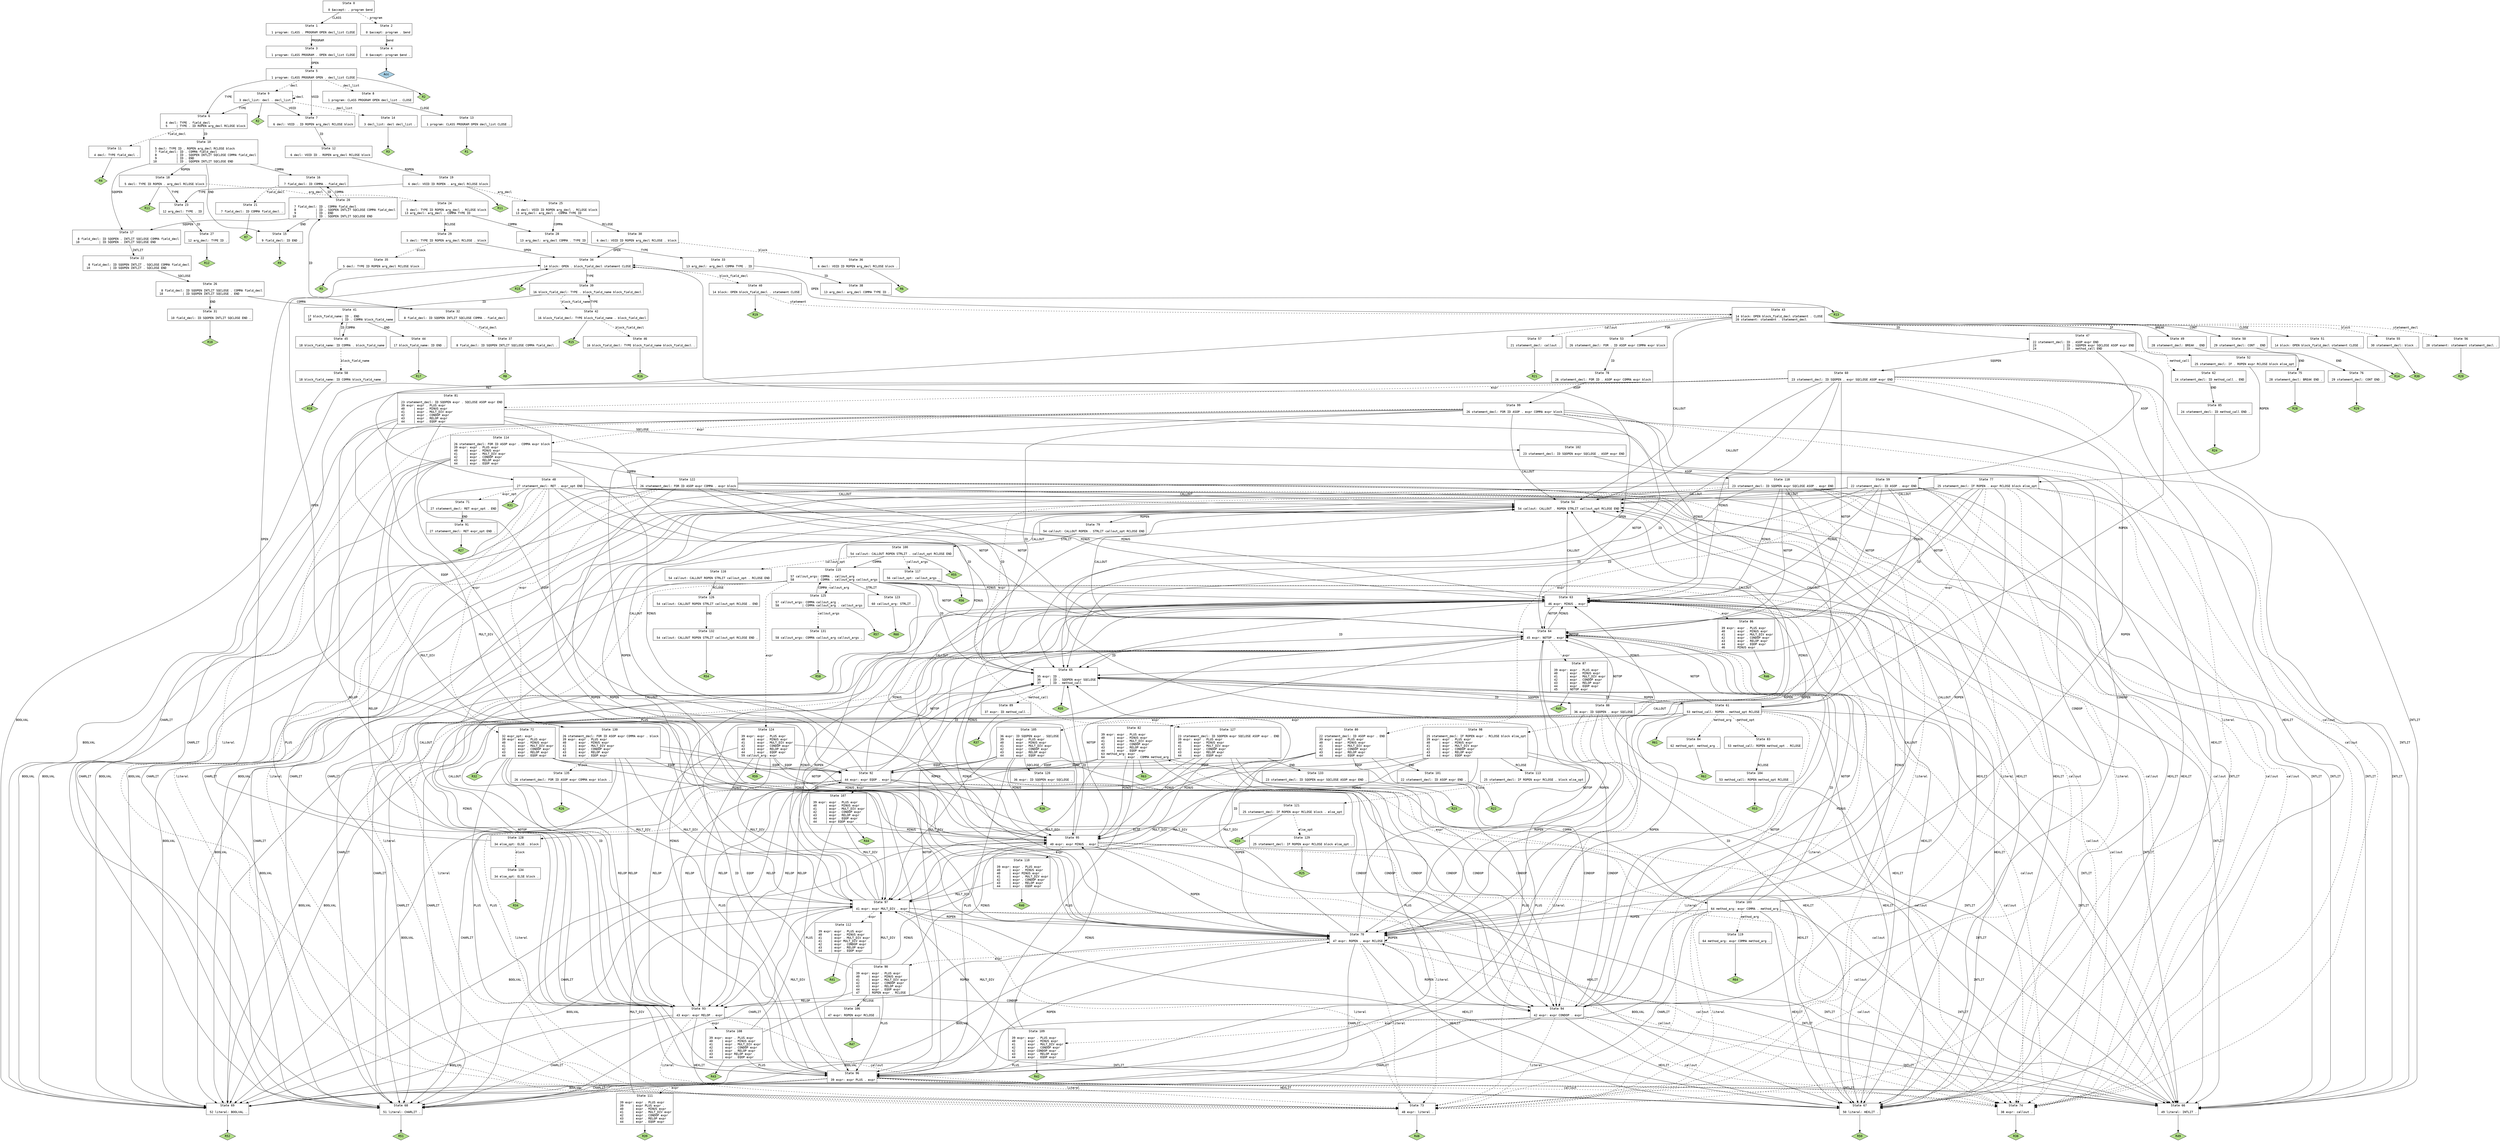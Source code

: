 // Generated by GNU Bison 2.7.12-4996.
// Report bugs to <bug-bison@gnu.org>.
// Home page: <http://www.gnu.org/software/bison/>.

digraph "parser.ypp"
{
  node [fontname = courier, shape = box, colorscheme = paired6]
  edge [fontname = courier]

  0 [label="State 0\n\l  0 $accept: . program $end\l"]
  0 -> 1 [style=solid label="CLASS"]
  0 -> 2 [style=dashed label="program"]
  1 [label="State 1\n\l  1 program: CLASS . PROGRAM OPEN decl_list CLOSE\l"]
  1 -> 3 [style=solid label="PROGRAM"]
  2 [label="State 2\n\l  0 $accept: program . $end\l"]
  2 -> 4 [style=solid label="$end"]
  3 [label="State 3\n\l  1 program: CLASS PROGRAM . OPEN decl_list CLOSE\l"]
  3 -> 5 [style=solid label="OPEN"]
  4 [label="State 4\n\l  0 $accept: program $end .\l"]
  4 -> "4R0" [style=solid]
 "4R0" [label="Acc", fillcolor=1, shape=diamond, style=filled]
  5 [label="State 5\n\l  1 program: CLASS PROGRAM OPEN . decl_list CLOSE\l"]
  5 -> 6 [style=solid label="TYPE"]
  5 -> 7 [style=solid label="VOID"]
  5 -> 8 [style=dashed label="decl_list"]
  5 -> 9 [style=dashed label="decl"]
  5 -> "5R2" [style=solid]
 "5R2" [label="R2", fillcolor=3, shape=diamond, style=filled]
  6 [label="State 6\n\l  4 decl: TYPE . field_decl\l  5     | TYPE . ID ROPEN arg_decl RCLOSE block\l"]
  6 -> 10 [style=solid label="ID"]
  6 -> 11 [style=dashed label="field_decl"]
  7 [label="State 7\n\l  6 decl: VOID . ID ROPEN arg_decl RCLOSE block\l"]
  7 -> 12 [style=solid label="ID"]
  8 [label="State 8\n\l  1 program: CLASS PROGRAM OPEN decl_list . CLOSE\l"]
  8 -> 13 [style=solid label="CLOSE"]
  9 [label="State 9\n\l  3 decl_list: decl . decl_list\l"]
  9 -> 6 [style=solid label="TYPE"]
  9 -> 7 [style=solid label="VOID"]
  9 -> 14 [style=dashed label="decl_list"]
  9 -> 9 [style=dashed label="decl"]
  9 -> "9R2" [style=solid]
 "9R2" [label="R2", fillcolor=3, shape=diamond, style=filled]
  10 [label="State 10\n\l  5 decl: TYPE ID . ROPEN arg_decl RCLOSE block\l  7 field_decl: ID . COMMA field_decl\l  8           | ID . SQOPEN INTLIT SQCLOSE COMMA field_decl\l  9           | ID . END\l 10           | ID . SQOPEN INTLIT SQCLOSE END\l"]
  10 -> 15 [style=solid label="END"]
  10 -> 16 [style=solid label="COMMA"]
  10 -> 17 [style=solid label="SQOPEN"]
  10 -> 18 [style=solid label="ROPEN"]
  11 [label="State 11\n\l  4 decl: TYPE field_decl .\l"]
  11 -> "11R4" [style=solid]
 "11R4" [label="R4", fillcolor=3, shape=diamond, style=filled]
  12 [label="State 12\n\l  6 decl: VOID ID . ROPEN arg_decl RCLOSE block\l"]
  12 -> 19 [style=solid label="ROPEN"]
  13 [label="State 13\n\l  1 program: CLASS PROGRAM OPEN decl_list CLOSE .\l"]
  13 -> "13R1" [style=solid]
 "13R1" [label="R1", fillcolor=3, shape=diamond, style=filled]
  14 [label="State 14\n\l  3 decl_list: decl decl_list .\l"]
  14 -> "14R3" [style=solid]
 "14R3" [label="R3", fillcolor=3, shape=diamond, style=filled]
  15 [label="State 15\n\l  9 field_decl: ID END .\l"]
  15 -> "15R9" [style=solid]
 "15R9" [label="R9", fillcolor=3, shape=diamond, style=filled]
  16 [label="State 16\n\l  7 field_decl: ID COMMA . field_decl\l"]
  16 -> 20 [style=solid label="ID"]
  16 -> 21 [style=dashed label="field_decl"]
  17 [label="State 17\n\l  8 field_decl: ID SQOPEN . INTLIT SQCLOSE COMMA field_decl\l 10           | ID SQOPEN . INTLIT SQCLOSE END\l"]
  17 -> 22 [style=solid label="INTLIT"]
  18 [label="State 18\n\l  5 decl: TYPE ID ROPEN . arg_decl RCLOSE block\l"]
  18 -> 23 [style=solid label="TYPE"]
  18 -> 24 [style=dashed label="arg_decl"]
  18 -> "18R11" [style=solid]
 "18R11" [label="R11", fillcolor=3, shape=diamond, style=filled]
  19 [label="State 19\n\l  6 decl: VOID ID ROPEN . arg_decl RCLOSE block\l"]
  19 -> 23 [style=solid label="TYPE"]
  19 -> 25 [style=dashed label="arg_decl"]
  19 -> "19R11" [style=solid]
 "19R11" [label="R11", fillcolor=3, shape=diamond, style=filled]
  20 [label="State 20\n\l  7 field_decl: ID . COMMA field_decl\l  8           | ID . SQOPEN INTLIT SQCLOSE COMMA field_decl\l  9           | ID . END\l 10           | ID . SQOPEN INTLIT SQCLOSE END\l"]
  20 -> 15 [style=solid label="END"]
  20 -> 16 [style=solid label="COMMA"]
  20 -> 17 [style=solid label="SQOPEN"]
  21 [label="State 21\n\l  7 field_decl: ID COMMA field_decl .\l"]
  21 -> "21R7" [style=solid]
 "21R7" [label="R7", fillcolor=3, shape=diamond, style=filled]
  22 [label="State 22\n\l  8 field_decl: ID SQOPEN INTLIT . SQCLOSE COMMA field_decl\l 10           | ID SQOPEN INTLIT . SQCLOSE END\l"]
  22 -> 26 [style=solid label="SQCLOSE"]
  23 [label="State 23\n\l 12 arg_decl: TYPE . ID\l"]
  23 -> 27 [style=solid label="ID"]
  24 [label="State 24\n\l  5 decl: TYPE ID ROPEN arg_decl . RCLOSE block\l 13 arg_decl: arg_decl . COMMA TYPE ID\l"]
  24 -> 28 [style=solid label="COMMA"]
  24 -> 29 [style=solid label="RCLOSE"]
  25 [label="State 25\n\l  6 decl: VOID ID ROPEN arg_decl . RCLOSE block\l 13 arg_decl: arg_decl . COMMA TYPE ID\l"]
  25 -> 28 [style=solid label="COMMA"]
  25 -> 30 [style=solid label="RCLOSE"]
  26 [label="State 26\n\l  8 field_decl: ID SQOPEN INTLIT SQCLOSE . COMMA field_decl\l 10           | ID SQOPEN INTLIT SQCLOSE . END\l"]
  26 -> 31 [style=solid label="END"]
  26 -> 32 [style=solid label="COMMA"]
  27 [label="State 27\n\l 12 arg_decl: TYPE ID .\l"]
  27 -> "27R12" [style=solid]
 "27R12" [label="R12", fillcolor=3, shape=diamond, style=filled]
  28 [label="State 28\n\l 13 arg_decl: arg_decl COMMA . TYPE ID\l"]
  28 -> 33 [style=solid label="TYPE"]
  29 [label="State 29\n\l  5 decl: TYPE ID ROPEN arg_decl RCLOSE . block\l"]
  29 -> 34 [style=solid label="OPEN"]
  29 -> 35 [style=dashed label="block"]
  30 [label="State 30\n\l  6 decl: VOID ID ROPEN arg_decl RCLOSE . block\l"]
  30 -> 34 [style=solid label="OPEN"]
  30 -> 36 [style=dashed label="block"]
  31 [label="State 31\n\l 10 field_decl: ID SQOPEN INTLIT SQCLOSE END .\l"]
  31 -> "31R10" [style=solid]
 "31R10" [label="R10", fillcolor=3, shape=diamond, style=filled]
  32 [label="State 32\n\l  8 field_decl: ID SQOPEN INTLIT SQCLOSE COMMA . field_decl\l"]
  32 -> 20 [style=solid label="ID"]
  32 -> 37 [style=dashed label="field_decl"]
  33 [label="State 33\n\l 13 arg_decl: arg_decl COMMA TYPE . ID\l"]
  33 -> 38 [style=solid label="ID"]
  34 [label="State 34\n\l 14 block: OPEN . block_field_decl statement CLOSE\l"]
  34 -> 39 [style=solid label="TYPE"]
  34 -> 40 [style=dashed label="block_field_decl"]
  34 -> "34R15" [style=solid]
 "34R15" [label="R15", fillcolor=3, shape=diamond, style=filled]
  35 [label="State 35\n\l  5 decl: TYPE ID ROPEN arg_decl RCLOSE block .\l"]
  35 -> "35R5" [style=solid]
 "35R5" [label="R5", fillcolor=3, shape=diamond, style=filled]
  36 [label="State 36\n\l  6 decl: VOID ID ROPEN arg_decl RCLOSE block .\l"]
  36 -> "36R6" [style=solid]
 "36R6" [label="R6", fillcolor=3, shape=diamond, style=filled]
  37 [label="State 37\n\l  8 field_decl: ID SQOPEN INTLIT SQCLOSE COMMA field_decl .\l"]
  37 -> "37R8" [style=solid]
 "37R8" [label="R8", fillcolor=3, shape=diamond, style=filled]
  38 [label="State 38\n\l 13 arg_decl: arg_decl COMMA TYPE ID .\l"]
  38 -> "38R13" [style=solid]
 "38R13" [label="R13", fillcolor=3, shape=diamond, style=filled]
  39 [label="State 39\n\l 16 block_field_decl: TYPE . block_field_name block_field_decl\l"]
  39 -> 41 [style=solid label="ID"]
  39 -> 42 [style=dashed label="block_field_name"]
  40 [label="State 40\n\l 14 block: OPEN block_field_decl . statement CLOSE\l"]
  40 -> 43 [style=dashed label="statement"]
  40 -> "40R19" [style=solid]
 "40R19" [label="R19", fillcolor=3, shape=diamond, style=filled]
  41 [label="State 41\n\l 17 block_field_name: ID . END\l 18                 | ID . COMMA block_field_name\l"]
  41 -> 44 [style=solid label="END"]
  41 -> 45 [style=solid label="COMMA"]
  42 [label="State 42\n\l 16 block_field_decl: TYPE block_field_name . block_field_decl\l"]
  42 -> 39 [style=solid label="TYPE"]
  42 -> 46 [style=dashed label="block_field_decl"]
  42 -> "42R15" [style=solid]
 "42R15" [label="R15", fillcolor=3, shape=diamond, style=filled]
  43 [label="State 43\n\l 14 block: OPEN block_field_decl statement . CLOSE\l 20 statement: statement . statement_decl\l"]
  43 -> 47 [style=solid label="ID"]
  43 -> 48 [style=solid label="RET"]
  43 -> 49 [style=solid label="BREAK"]
  43 -> 50 [style=solid label="CONT"]
  43 -> 34 [style=solid label="OPEN"]
  43 -> 51 [style=solid label="CLOSE"]
  43 -> 52 [style=solid label="IF"]
  43 -> 53 [style=solid label="FOR"]
  43 -> 54 [style=solid label="CALLOUT"]
  43 -> 55 [style=dashed label="block"]
  43 -> 56 [style=dashed label="statement_decl"]
  43 -> 57 [style=dashed label="callout"]
  44 [label="State 44\n\l 17 block_field_name: ID END .\l"]
  44 -> "44R17" [style=solid]
 "44R17" [label="R17", fillcolor=3, shape=diamond, style=filled]
  45 [label="State 45\n\l 18 block_field_name: ID COMMA . block_field_name\l"]
  45 -> 41 [style=solid label="ID"]
  45 -> 58 [style=dashed label="block_field_name"]
  46 [label="State 46\n\l 16 block_field_decl: TYPE block_field_name block_field_decl .\l"]
  46 -> "46R16" [style=solid]
 "46R16" [label="R16", fillcolor=3, shape=diamond, style=filled]
  47 [label="State 47\n\l 22 statement_decl: ID . ASOP expr END\l 23               | ID . SQOPEN expr SQCLOSE ASOP expr END\l 24               | ID . method_call END\l"]
  47 -> 59 [style=solid label="ASOP"]
  47 -> 60 [style=solid label="SQOPEN"]
  47 -> 61 [style=solid label="ROPEN"]
  47 -> 62 [style=dashed label="method_call"]
  48 [label="State 48\n\l 27 statement_decl: RET . expr_opt END\l"]
  48 -> 63 [style=solid label="MINUS"]
  48 -> 64 [style=solid label="NOTOP"]
  48 -> 65 [style=solid label="ID"]
  48 -> 66 [style=solid label="INTLIT"]
  48 -> 67 [style=solid label="HEXLIT"]
  48 -> 68 [style=solid label="CHARLIT"]
  48 -> 69 [style=solid label="BOOLVAL"]
  48 -> 70 [style=solid label="ROPEN"]
  48 -> 54 [style=solid label="CALLOUT"]
  48 -> 71 [style=dashed label="expr_opt"]
  48 -> 72 [style=dashed label="expr"]
  48 -> 73 [style=dashed label="literal"]
  48 -> 74 [style=dashed label="callout"]
  48 -> "48R31" [style=solid]
 "48R31" [label="R31", fillcolor=3, shape=diamond, style=filled]
  49 [label="State 49\n\l 28 statement_decl: BREAK . END\l"]
  49 -> 75 [style=solid label="END"]
  50 [label="State 50\n\l 29 statement_decl: CONT . END\l"]
  50 -> 76 [style=solid label="END"]
  51 [label="State 51\n\l 14 block: OPEN block_field_decl statement CLOSE .\l"]
  51 -> "51R14" [style=solid]
 "51R14" [label="R14", fillcolor=3, shape=diamond, style=filled]
  52 [label="State 52\n\l 25 statement_decl: IF . ROPEN expr RCLOSE block else_opt\l"]
  52 -> 77 [style=solid label="ROPEN"]
  53 [label="State 53\n\l 26 statement_decl: FOR . ID ASOP expr COMMA expr block\l"]
  53 -> 78 [style=solid label="ID"]
  54 [label="State 54\n\l 54 callout: CALLOUT . ROPEN STRLIT callout_opt RCLOSE END\l"]
  54 -> 79 [style=solid label="ROPEN"]
  55 [label="State 55\n\l 30 statement_decl: block .\l"]
  55 -> "55R30" [style=solid]
 "55R30" [label="R30", fillcolor=3, shape=diamond, style=filled]
  56 [label="State 56\n\l 20 statement: statement statement_decl .\l"]
  56 -> "56R20" [style=solid]
 "56R20" [label="R20", fillcolor=3, shape=diamond, style=filled]
  57 [label="State 57\n\l 21 statement_decl: callout .\l"]
  57 -> "57R21" [style=solid]
 "57R21" [label="R21", fillcolor=3, shape=diamond, style=filled]
  58 [label="State 58\n\l 18 block_field_name: ID COMMA block_field_name .\l"]
  58 -> "58R18" [style=solid]
 "58R18" [label="R18", fillcolor=3, shape=diamond, style=filled]
  59 [label="State 59\n\l 22 statement_decl: ID ASOP . expr END\l"]
  59 -> 63 [style=solid label="MINUS"]
  59 -> 64 [style=solid label="NOTOP"]
  59 -> 65 [style=solid label="ID"]
  59 -> 66 [style=solid label="INTLIT"]
  59 -> 67 [style=solid label="HEXLIT"]
  59 -> 68 [style=solid label="CHARLIT"]
  59 -> 69 [style=solid label="BOOLVAL"]
  59 -> 70 [style=solid label="ROPEN"]
  59 -> 54 [style=solid label="CALLOUT"]
  59 -> 80 [style=dashed label="expr"]
  59 -> 73 [style=dashed label="literal"]
  59 -> 74 [style=dashed label="callout"]
  60 [label="State 60\n\l 23 statement_decl: ID SQOPEN . expr SQCLOSE ASOP expr END\l"]
  60 -> 63 [style=solid label="MINUS"]
  60 -> 64 [style=solid label="NOTOP"]
  60 -> 65 [style=solid label="ID"]
  60 -> 66 [style=solid label="INTLIT"]
  60 -> 67 [style=solid label="HEXLIT"]
  60 -> 68 [style=solid label="CHARLIT"]
  60 -> 69 [style=solid label="BOOLVAL"]
  60 -> 70 [style=solid label="ROPEN"]
  60 -> 54 [style=solid label="CALLOUT"]
  60 -> 81 [style=dashed label="expr"]
  60 -> 73 [style=dashed label="literal"]
  60 -> 74 [style=dashed label="callout"]
  61 [label="State 61\n\l 53 method_call: ROPEN . method_opt RCLOSE\l"]
  61 -> 63 [style=solid label="MINUS"]
  61 -> 64 [style=solid label="NOTOP"]
  61 -> 65 [style=solid label="ID"]
  61 -> 66 [style=solid label="INTLIT"]
  61 -> 67 [style=solid label="HEXLIT"]
  61 -> 68 [style=solid label="CHARLIT"]
  61 -> 69 [style=solid label="BOOLVAL"]
  61 -> 70 [style=solid label="ROPEN"]
  61 -> 54 [style=solid label="CALLOUT"]
  61 -> 82 [style=dashed label="expr"]
  61 -> 73 [style=dashed label="literal"]
  61 -> 74 [style=dashed label="callout"]
  61 -> 83 [style=dashed label="method_opt"]
  61 -> 84 [style=dashed label="method_arg"]
  61 -> "61R61" [style=solid]
 "61R61" [label="R61", fillcolor=3, shape=diamond, style=filled]
  62 [label="State 62\n\l 24 statement_decl: ID method_call . END\l"]
  62 -> 85 [style=solid label="END"]
  63 [label="State 63\n\l 46 expr: MINUS . expr\l"]
  63 -> 63 [style=solid label="MINUS"]
  63 -> 64 [style=solid label="NOTOP"]
  63 -> 65 [style=solid label="ID"]
  63 -> 66 [style=solid label="INTLIT"]
  63 -> 67 [style=solid label="HEXLIT"]
  63 -> 68 [style=solid label="CHARLIT"]
  63 -> 69 [style=solid label="BOOLVAL"]
  63 -> 70 [style=solid label="ROPEN"]
  63 -> 54 [style=solid label="CALLOUT"]
  63 -> 86 [style=dashed label="expr"]
  63 -> 73 [style=dashed label="literal"]
  63 -> 74 [style=dashed label="callout"]
  64 [label="State 64\n\l 45 expr: NOTOP . expr\l"]
  64 -> 63 [style=solid label="MINUS"]
  64 -> 64 [style=solid label="NOTOP"]
  64 -> 65 [style=solid label="ID"]
  64 -> 66 [style=solid label="INTLIT"]
  64 -> 67 [style=solid label="HEXLIT"]
  64 -> 68 [style=solid label="CHARLIT"]
  64 -> 69 [style=solid label="BOOLVAL"]
  64 -> 70 [style=solid label="ROPEN"]
  64 -> 54 [style=solid label="CALLOUT"]
  64 -> 87 [style=dashed label="expr"]
  64 -> 73 [style=dashed label="literal"]
  64 -> 74 [style=dashed label="callout"]
  65 [label="State 65\n\l 35 expr: ID .\l 36     | ID . SQOPEN expr SQCLOSE\l 37     | ID . method_call\l"]
  65 -> 88 [style=solid label="SQOPEN"]
  65 -> 61 [style=solid label="ROPEN"]
  65 -> 89 [style=dashed label="method_call"]
  65 -> "65R35" [style=solid]
 "65R35" [label="R35", fillcolor=3, shape=diamond, style=filled]
  66 [label="State 66\n\l 49 literal: INTLIT .\l"]
  66 -> "66R49" [style=solid]
 "66R49" [label="R49", fillcolor=3, shape=diamond, style=filled]
  67 [label="State 67\n\l 50 literal: HEXLIT .\l"]
  67 -> "67R50" [style=solid]
 "67R50" [label="R50", fillcolor=3, shape=diamond, style=filled]
  68 [label="State 68\n\l 51 literal: CHARLIT .\l"]
  68 -> "68R51" [style=solid]
 "68R51" [label="R51", fillcolor=3, shape=diamond, style=filled]
  69 [label="State 69\n\l 52 literal: BOOLVAL .\l"]
  69 -> "69R52" [style=solid]
 "69R52" [label="R52", fillcolor=3, shape=diamond, style=filled]
  70 [label="State 70\n\l 47 expr: ROPEN . expr RCLOSE\l"]
  70 -> 63 [style=solid label="MINUS"]
  70 -> 64 [style=solid label="NOTOP"]
  70 -> 65 [style=solid label="ID"]
  70 -> 66 [style=solid label="INTLIT"]
  70 -> 67 [style=solid label="HEXLIT"]
  70 -> 68 [style=solid label="CHARLIT"]
  70 -> 69 [style=solid label="BOOLVAL"]
  70 -> 70 [style=solid label="ROPEN"]
  70 -> 54 [style=solid label="CALLOUT"]
  70 -> 90 [style=dashed label="expr"]
  70 -> 73 [style=dashed label="literal"]
  70 -> 74 [style=dashed label="callout"]
  71 [label="State 71\n\l 27 statement_decl: RET expr_opt . END\l"]
  71 -> 91 [style=solid label="END"]
  72 [label="State 72\n\l 32 expr_opt: expr .\l 39 expr: expr . PLUS expr\l 40     | expr . MINUS expr\l 41     | expr . MULT_DIV expr\l 42     | expr . CONDOP expr\l 43     | expr . RELOP expr\l 44     | expr . EQOP expr\l"]
  72 -> 92 [style=solid label="EQOP"]
  72 -> 93 [style=solid label="RELOP"]
  72 -> 94 [style=solid label="CONDOP"]
  72 -> 95 [style=solid label="MINUS"]
  72 -> 96 [style=solid label="PLUS"]
  72 -> 97 [style=solid label="MULT_DIV"]
  72 -> "72R32" [style=solid]
 "72R32" [label="R32", fillcolor=3, shape=diamond, style=filled]
  73 [label="State 73\n\l 48 expr: literal .\l"]
  73 -> "73R48" [style=solid]
 "73R48" [label="R48", fillcolor=3, shape=diamond, style=filled]
  74 [label="State 74\n\l 38 expr: callout .\l"]
  74 -> "74R38" [style=solid]
 "74R38" [label="R38", fillcolor=3, shape=diamond, style=filled]
  75 [label="State 75\n\l 28 statement_decl: BREAK END .\l"]
  75 -> "75R28" [style=solid]
 "75R28" [label="R28", fillcolor=3, shape=diamond, style=filled]
  76 [label="State 76\n\l 29 statement_decl: CONT END .\l"]
  76 -> "76R29" [style=solid]
 "76R29" [label="R29", fillcolor=3, shape=diamond, style=filled]
  77 [label="State 77\n\l 25 statement_decl: IF ROPEN . expr RCLOSE block else_opt\l"]
  77 -> 63 [style=solid label="MINUS"]
  77 -> 64 [style=solid label="NOTOP"]
  77 -> 65 [style=solid label="ID"]
  77 -> 66 [style=solid label="INTLIT"]
  77 -> 67 [style=solid label="HEXLIT"]
  77 -> 68 [style=solid label="CHARLIT"]
  77 -> 69 [style=solid label="BOOLVAL"]
  77 -> 70 [style=solid label="ROPEN"]
  77 -> 54 [style=solid label="CALLOUT"]
  77 -> 98 [style=dashed label="expr"]
  77 -> 73 [style=dashed label="literal"]
  77 -> 74 [style=dashed label="callout"]
  78 [label="State 78\n\l 26 statement_decl: FOR ID . ASOP expr COMMA expr block\l"]
  78 -> 99 [style=solid label="ASOP"]
  79 [label="State 79\n\l 54 callout: CALLOUT ROPEN . STRLIT callout_opt RCLOSE END\l"]
  79 -> 100 [style=solid label="STRLIT"]
  80 [label="State 80\n\l 22 statement_decl: ID ASOP expr . END\l 39 expr: expr . PLUS expr\l 40     | expr . MINUS expr\l 41     | expr . MULT_DIV expr\l 42     | expr . CONDOP expr\l 43     | expr . RELOP expr\l 44     | expr . EQOP expr\l"]
  80 -> 92 [style=solid label="EQOP"]
  80 -> 93 [style=solid label="RELOP"]
  80 -> 94 [style=solid label="CONDOP"]
  80 -> 95 [style=solid label="MINUS"]
  80 -> 96 [style=solid label="PLUS"]
  80 -> 97 [style=solid label="MULT_DIV"]
  80 -> 101 [style=solid label="END"]
  81 [label="State 81\n\l 23 statement_decl: ID SQOPEN expr . SQCLOSE ASOP expr END\l 39 expr: expr . PLUS expr\l 40     | expr . MINUS expr\l 41     | expr . MULT_DIV expr\l 42     | expr . CONDOP expr\l 43     | expr . RELOP expr\l 44     | expr . EQOP expr\l"]
  81 -> 92 [style=solid label="EQOP"]
  81 -> 93 [style=solid label="RELOP"]
  81 -> 94 [style=solid label="CONDOP"]
  81 -> 95 [style=solid label="MINUS"]
  81 -> 96 [style=solid label="PLUS"]
  81 -> 97 [style=solid label="MULT_DIV"]
  81 -> 102 [style=solid label="SQCLOSE"]
  82 [label="State 82\n\l 39 expr: expr . PLUS expr\l 40     | expr . MINUS expr\l 41     | expr . MULT_DIV expr\l 42     | expr . CONDOP expr\l 43     | expr . RELOP expr\l 44     | expr . EQOP expr\l 63 method_arg: expr .\l 64           | expr . COMMA method_arg\l"]
  82 -> 92 [style=solid label="EQOP"]
  82 -> 93 [style=solid label="RELOP"]
  82 -> 94 [style=solid label="CONDOP"]
  82 -> 95 [style=solid label="MINUS"]
  82 -> 96 [style=solid label="PLUS"]
  82 -> 97 [style=solid label="MULT_DIV"]
  82 -> 103 [style=solid label="COMMA"]
  82 -> "82R63" [style=solid]
 "82R63" [label="R63", fillcolor=3, shape=diamond, style=filled]
  83 [label="State 83\n\l 53 method_call: ROPEN method_opt . RCLOSE\l"]
  83 -> 104 [style=solid label="RCLOSE"]
  84 [label="State 84\n\l 62 method_opt: method_arg .\l"]
  84 -> "84R62" [style=solid]
 "84R62" [label="R62", fillcolor=3, shape=diamond, style=filled]
  85 [label="State 85\n\l 24 statement_decl: ID method_call END .\l"]
  85 -> "85R24" [style=solid]
 "85R24" [label="R24", fillcolor=3, shape=diamond, style=filled]
  86 [label="State 86\n\l 39 expr: expr . PLUS expr\l 40     | expr . MINUS expr\l 41     | expr . MULT_DIV expr\l 42     | expr . CONDOP expr\l 43     | expr . RELOP expr\l 44     | expr . EQOP expr\l 46     | MINUS expr .\l"]
  86 -> "86R46" [style=solid]
 "86R46" [label="R46", fillcolor=3, shape=diamond, style=filled]
  87 [label="State 87\n\l 39 expr: expr . PLUS expr\l 40     | expr . MINUS expr\l 41     | expr . MULT_DIV expr\l 42     | expr . CONDOP expr\l 43     | expr . RELOP expr\l 44     | expr . EQOP expr\l 45     | NOTOP expr .\l"]
  87 -> "87R45" [style=solid]
 "87R45" [label="R45", fillcolor=3, shape=diamond, style=filled]
  88 [label="State 88\n\l 36 expr: ID SQOPEN . expr SQCLOSE\l"]
  88 -> 63 [style=solid label="MINUS"]
  88 -> 64 [style=solid label="NOTOP"]
  88 -> 65 [style=solid label="ID"]
  88 -> 66 [style=solid label="INTLIT"]
  88 -> 67 [style=solid label="HEXLIT"]
  88 -> 68 [style=solid label="CHARLIT"]
  88 -> 69 [style=solid label="BOOLVAL"]
  88 -> 70 [style=solid label="ROPEN"]
  88 -> 54 [style=solid label="CALLOUT"]
  88 -> 105 [style=dashed label="expr"]
  88 -> 73 [style=dashed label="literal"]
  88 -> 74 [style=dashed label="callout"]
  89 [label="State 89\n\l 37 expr: ID method_call .\l"]
  89 -> "89R37" [style=solid]
 "89R37" [label="R37", fillcolor=3, shape=diamond, style=filled]
  90 [label="State 90\n\l 39 expr: expr . PLUS expr\l 40     | expr . MINUS expr\l 41     | expr . MULT_DIV expr\l 42     | expr . CONDOP expr\l 43     | expr . RELOP expr\l 44     | expr . EQOP expr\l 47     | ROPEN expr . RCLOSE\l"]
  90 -> 92 [style=solid label="EQOP"]
  90 -> 93 [style=solid label="RELOP"]
  90 -> 94 [style=solid label="CONDOP"]
  90 -> 95 [style=solid label="MINUS"]
  90 -> 96 [style=solid label="PLUS"]
  90 -> 97 [style=solid label="MULT_DIV"]
  90 -> 106 [style=solid label="RCLOSE"]
  91 [label="State 91\n\l 27 statement_decl: RET expr_opt END .\l"]
  91 -> "91R27" [style=solid]
 "91R27" [label="R27", fillcolor=3, shape=diamond, style=filled]
  92 [label="State 92\n\l 44 expr: expr EQOP . expr\l"]
  92 -> 63 [style=solid label="MINUS"]
  92 -> 64 [style=solid label="NOTOP"]
  92 -> 65 [style=solid label="ID"]
  92 -> 66 [style=solid label="INTLIT"]
  92 -> 67 [style=solid label="HEXLIT"]
  92 -> 68 [style=solid label="CHARLIT"]
  92 -> 69 [style=solid label="BOOLVAL"]
  92 -> 70 [style=solid label="ROPEN"]
  92 -> 54 [style=solid label="CALLOUT"]
  92 -> 107 [style=dashed label="expr"]
  92 -> 73 [style=dashed label="literal"]
  92 -> 74 [style=dashed label="callout"]
  93 [label="State 93\n\l 43 expr: expr RELOP . expr\l"]
  93 -> 63 [style=solid label="MINUS"]
  93 -> 64 [style=solid label="NOTOP"]
  93 -> 65 [style=solid label="ID"]
  93 -> 66 [style=solid label="INTLIT"]
  93 -> 67 [style=solid label="HEXLIT"]
  93 -> 68 [style=solid label="CHARLIT"]
  93 -> 69 [style=solid label="BOOLVAL"]
  93 -> 70 [style=solid label="ROPEN"]
  93 -> 54 [style=solid label="CALLOUT"]
  93 -> 108 [style=dashed label="expr"]
  93 -> 73 [style=dashed label="literal"]
  93 -> 74 [style=dashed label="callout"]
  94 [label="State 94\n\l 42 expr: expr CONDOP . expr\l"]
  94 -> 63 [style=solid label="MINUS"]
  94 -> 64 [style=solid label="NOTOP"]
  94 -> 65 [style=solid label="ID"]
  94 -> 66 [style=solid label="INTLIT"]
  94 -> 67 [style=solid label="HEXLIT"]
  94 -> 68 [style=solid label="CHARLIT"]
  94 -> 69 [style=solid label="BOOLVAL"]
  94 -> 70 [style=solid label="ROPEN"]
  94 -> 54 [style=solid label="CALLOUT"]
  94 -> 109 [style=dashed label="expr"]
  94 -> 73 [style=dashed label="literal"]
  94 -> 74 [style=dashed label="callout"]
  95 [label="State 95\n\l 40 expr: expr MINUS . expr\l"]
  95 -> 63 [style=solid label="MINUS"]
  95 -> 64 [style=solid label="NOTOP"]
  95 -> 65 [style=solid label="ID"]
  95 -> 66 [style=solid label="INTLIT"]
  95 -> 67 [style=solid label="HEXLIT"]
  95 -> 68 [style=solid label="CHARLIT"]
  95 -> 69 [style=solid label="BOOLVAL"]
  95 -> 70 [style=solid label="ROPEN"]
  95 -> 54 [style=solid label="CALLOUT"]
  95 -> 110 [style=dashed label="expr"]
  95 -> 73 [style=dashed label="literal"]
  95 -> 74 [style=dashed label="callout"]
  96 [label="State 96\n\l 39 expr: expr PLUS . expr\l"]
  96 -> 63 [style=solid label="MINUS"]
  96 -> 64 [style=solid label="NOTOP"]
  96 -> 65 [style=solid label="ID"]
  96 -> 66 [style=solid label="INTLIT"]
  96 -> 67 [style=solid label="HEXLIT"]
  96 -> 68 [style=solid label="CHARLIT"]
  96 -> 69 [style=solid label="BOOLVAL"]
  96 -> 70 [style=solid label="ROPEN"]
  96 -> 54 [style=solid label="CALLOUT"]
  96 -> 111 [style=dashed label="expr"]
  96 -> 73 [style=dashed label="literal"]
  96 -> 74 [style=dashed label="callout"]
  97 [label="State 97\n\l 41 expr: expr MULT_DIV . expr\l"]
  97 -> 63 [style=solid label="MINUS"]
  97 -> 64 [style=solid label="NOTOP"]
  97 -> 65 [style=solid label="ID"]
  97 -> 66 [style=solid label="INTLIT"]
  97 -> 67 [style=solid label="HEXLIT"]
  97 -> 68 [style=solid label="CHARLIT"]
  97 -> 69 [style=solid label="BOOLVAL"]
  97 -> 70 [style=solid label="ROPEN"]
  97 -> 54 [style=solid label="CALLOUT"]
  97 -> 112 [style=dashed label="expr"]
  97 -> 73 [style=dashed label="literal"]
  97 -> 74 [style=dashed label="callout"]
  98 [label="State 98\n\l 25 statement_decl: IF ROPEN expr . RCLOSE block else_opt\l 39 expr: expr . PLUS expr\l 40     | expr . MINUS expr\l 41     | expr . MULT_DIV expr\l 42     | expr . CONDOP expr\l 43     | expr . RELOP expr\l 44     | expr . EQOP expr\l"]
  98 -> 92 [style=solid label="EQOP"]
  98 -> 93 [style=solid label="RELOP"]
  98 -> 94 [style=solid label="CONDOP"]
  98 -> 95 [style=solid label="MINUS"]
  98 -> 96 [style=solid label="PLUS"]
  98 -> 97 [style=solid label="MULT_DIV"]
  98 -> 113 [style=solid label="RCLOSE"]
  99 [label="State 99\n\l 26 statement_decl: FOR ID ASOP . expr COMMA expr block\l"]
  99 -> 63 [style=solid label="MINUS"]
  99 -> 64 [style=solid label="NOTOP"]
  99 -> 65 [style=solid label="ID"]
  99 -> 66 [style=solid label="INTLIT"]
  99 -> 67 [style=solid label="HEXLIT"]
  99 -> 68 [style=solid label="CHARLIT"]
  99 -> 69 [style=solid label="BOOLVAL"]
  99 -> 70 [style=solid label="ROPEN"]
  99 -> 54 [style=solid label="CALLOUT"]
  99 -> 114 [style=dashed label="expr"]
  99 -> 73 [style=dashed label="literal"]
  99 -> 74 [style=dashed label="callout"]
  100 [label="State 100\n\l 54 callout: CALLOUT ROPEN STRLIT . callout_opt RCLOSE END\l"]
  100 -> 115 [style=solid label="COMMA"]
  100 -> 116 [style=dashed label="callout_opt"]
  100 -> 117 [style=dashed label="callout_args"]
  100 -> "100R55" [style=solid]
 "100R55" [label="R55", fillcolor=3, shape=diamond, style=filled]
  101 [label="State 101\n\l 22 statement_decl: ID ASOP expr END .\l"]
  101 -> "101R22" [style=solid]
 "101R22" [label="R22", fillcolor=3, shape=diamond, style=filled]
  102 [label="State 102\n\l 23 statement_decl: ID SQOPEN expr SQCLOSE . ASOP expr END\l"]
  102 -> 118 [style=solid label="ASOP"]
  103 [label="State 103\n\l 64 method_arg: expr COMMA . method_arg\l"]
  103 -> 63 [style=solid label="MINUS"]
  103 -> 64 [style=solid label="NOTOP"]
  103 -> 65 [style=solid label="ID"]
  103 -> 66 [style=solid label="INTLIT"]
  103 -> 67 [style=solid label="HEXLIT"]
  103 -> 68 [style=solid label="CHARLIT"]
  103 -> 69 [style=solid label="BOOLVAL"]
  103 -> 70 [style=solid label="ROPEN"]
  103 -> 54 [style=solid label="CALLOUT"]
  103 -> 82 [style=dashed label="expr"]
  103 -> 73 [style=dashed label="literal"]
  103 -> 74 [style=dashed label="callout"]
  103 -> 119 [style=dashed label="method_arg"]
  104 [label="State 104\n\l 53 method_call: ROPEN method_opt RCLOSE .\l"]
  104 -> "104R53" [style=solid]
 "104R53" [label="R53", fillcolor=3, shape=diamond, style=filled]
  105 [label="State 105\n\l 36 expr: ID SQOPEN expr . SQCLOSE\l 39     | expr . PLUS expr\l 40     | expr . MINUS expr\l 41     | expr . MULT_DIV expr\l 42     | expr . CONDOP expr\l 43     | expr . RELOP expr\l 44     | expr . EQOP expr\l"]
  105 -> 92 [style=solid label="EQOP"]
  105 -> 93 [style=solid label="RELOP"]
  105 -> 94 [style=solid label="CONDOP"]
  105 -> 95 [style=solid label="MINUS"]
  105 -> 96 [style=solid label="PLUS"]
  105 -> 97 [style=solid label="MULT_DIV"]
  105 -> 120 [style=solid label="SQCLOSE"]
  106 [label="State 106\n\l 47 expr: ROPEN expr RCLOSE .\l"]
  106 -> "106R47" [style=solid]
 "106R47" [label="R47", fillcolor=3, shape=diamond, style=filled]
  107 [label="State 107\n\l 39 expr: expr . PLUS expr\l 40     | expr . MINUS expr\l 41     | expr . MULT_DIV expr\l 42     | expr . CONDOP expr\l 43     | expr . RELOP expr\l 44     | expr . EQOP expr\l 44     | expr EQOP expr .\l"]
  107 -> 95 [style=solid label="MINUS"]
  107 -> 96 [style=solid label="PLUS"]
  107 -> 97 [style=solid label="MULT_DIV"]
  107 -> "107R44" [style=solid]
 "107R44" [label="R44", fillcolor=3, shape=diamond, style=filled]
  108 [label="State 108\n\l 39 expr: expr . PLUS expr\l 40     | expr . MINUS expr\l 41     | expr . MULT_DIV expr\l 42     | expr . CONDOP expr\l 43     | expr . RELOP expr\l 43     | expr RELOP expr .\l 44     | expr . EQOP expr\l"]
  108 -> 95 [style=solid label="MINUS"]
  108 -> 96 [style=solid label="PLUS"]
  108 -> 97 [style=solid label="MULT_DIV"]
  108 -> "108R43" [style=solid]
 "108R43" [label="R43", fillcolor=3, shape=diamond, style=filled]
  109 [label="State 109\n\l 39 expr: expr . PLUS expr\l 40     | expr . MINUS expr\l 41     | expr . MULT_DIV expr\l 42     | expr . CONDOP expr\l 42     | expr CONDOP expr .\l 43     | expr . RELOP expr\l 44     | expr . EQOP expr\l"]
  109 -> 95 [style=solid label="MINUS"]
  109 -> 96 [style=solid label="PLUS"]
  109 -> 97 [style=solid label="MULT_DIV"]
  109 -> "109R42" [style=solid]
 "109R42" [label="R42", fillcolor=3, shape=diamond, style=filled]
  110 [label="State 110\n\l 39 expr: expr . PLUS expr\l 40     | expr . MINUS expr\l 40     | expr MINUS expr .\l 41     | expr . MULT_DIV expr\l 42     | expr . CONDOP expr\l 43     | expr . RELOP expr\l 44     | expr . EQOP expr\l"]
  110 -> 97 [style=solid label="MULT_DIV"]
  110 -> "110R40" [style=solid]
 "110R40" [label="R40", fillcolor=3, shape=diamond, style=filled]
  111 [label="State 111\n\l 39 expr: expr . PLUS expr\l 39     | expr PLUS expr .\l 40     | expr . MINUS expr\l 41     | expr . MULT_DIV expr\l 42     | expr . CONDOP expr\l 43     | expr . RELOP expr\l 44     | expr . EQOP expr\l"]
  111 -> 97 [style=solid label="MULT_DIV"]
  111 -> "111R39" [style=solid]
 "111R39" [label="R39", fillcolor=3, shape=diamond, style=filled]
  112 [label="State 112\n\l 39 expr: expr . PLUS expr\l 40     | expr . MINUS expr\l 41     | expr . MULT_DIV expr\l 41     | expr MULT_DIV expr .\l 42     | expr . CONDOP expr\l 43     | expr . RELOP expr\l 44     | expr . EQOP expr\l"]
  112 -> "112R41" [style=solid]
 "112R41" [label="R41", fillcolor=3, shape=diamond, style=filled]
  113 [label="State 113\n\l 25 statement_decl: IF ROPEN expr RCLOSE . block else_opt\l"]
  113 -> 34 [style=solid label="OPEN"]
  113 -> 121 [style=dashed label="block"]
  114 [label="State 114\n\l 26 statement_decl: FOR ID ASOP expr . COMMA expr block\l 39 expr: expr . PLUS expr\l 40     | expr . MINUS expr\l 41     | expr . MULT_DIV expr\l 42     | expr . CONDOP expr\l 43     | expr . RELOP expr\l 44     | expr . EQOP expr\l"]
  114 -> 92 [style=solid label="EQOP"]
  114 -> 93 [style=solid label="RELOP"]
  114 -> 94 [style=solid label="CONDOP"]
  114 -> 95 [style=solid label="MINUS"]
  114 -> 96 [style=solid label="PLUS"]
  114 -> 97 [style=solid label="MULT_DIV"]
  114 -> 122 [style=solid label="COMMA"]
  115 [label="State 115\n\l 57 callout_args: COMMA . callout_arg\l 58             | COMMA . callout_arg callout_args\l"]
  115 -> 63 [style=solid label="MINUS"]
  115 -> 64 [style=solid label="NOTOP"]
  115 -> 65 [style=solid label="ID"]
  115 -> 123 [style=solid label="STRLIT"]
  115 -> 66 [style=solid label="INTLIT"]
  115 -> 67 [style=solid label="HEXLIT"]
  115 -> 68 [style=solid label="CHARLIT"]
  115 -> 69 [style=solid label="BOOLVAL"]
  115 -> 70 [style=solid label="ROPEN"]
  115 -> 54 [style=solid label="CALLOUT"]
  115 -> 124 [style=dashed label="expr"]
  115 -> 73 [style=dashed label="literal"]
  115 -> 74 [style=dashed label="callout"]
  115 -> 125 [style=dashed label="callout_arg"]
  116 [label="State 116\n\l 54 callout: CALLOUT ROPEN STRLIT callout_opt . RCLOSE END\l"]
  116 -> 126 [style=solid label="RCLOSE"]
  117 [label="State 117\n\l 56 callout_opt: callout_args .\l"]
  117 -> "117R56" [style=solid]
 "117R56" [label="R56", fillcolor=3, shape=diamond, style=filled]
  118 [label="State 118\n\l 23 statement_decl: ID SQOPEN expr SQCLOSE ASOP . expr END\l"]
  118 -> 63 [style=solid label="MINUS"]
  118 -> 64 [style=solid label="NOTOP"]
  118 -> 65 [style=solid label="ID"]
  118 -> 66 [style=solid label="INTLIT"]
  118 -> 67 [style=solid label="HEXLIT"]
  118 -> 68 [style=solid label="CHARLIT"]
  118 -> 69 [style=solid label="BOOLVAL"]
  118 -> 70 [style=solid label="ROPEN"]
  118 -> 54 [style=solid label="CALLOUT"]
  118 -> 127 [style=dashed label="expr"]
  118 -> 73 [style=dashed label="literal"]
  118 -> 74 [style=dashed label="callout"]
  119 [label="State 119\n\l 64 method_arg: expr COMMA method_arg .\l"]
  119 -> "119R64" [style=solid]
 "119R64" [label="R64", fillcolor=3, shape=diamond, style=filled]
  120 [label="State 120\n\l 36 expr: ID SQOPEN expr SQCLOSE .\l"]
  120 -> "120R36" [style=solid]
 "120R36" [label="R36", fillcolor=3, shape=diamond, style=filled]
  121 [label="State 121\n\l 25 statement_decl: IF ROPEN expr RCLOSE block . else_opt\l"]
  121 -> 128 [style=solid label="ELSE"]
  121 -> 129 [style=dashed label="else_opt"]
  121 -> "121R33" [style=solid]
 "121R33" [label="R33", fillcolor=3, shape=diamond, style=filled]
  122 [label="State 122\n\l 26 statement_decl: FOR ID ASOP expr COMMA . expr block\l"]
  122 -> 63 [style=solid label="MINUS"]
  122 -> 64 [style=solid label="NOTOP"]
  122 -> 65 [style=solid label="ID"]
  122 -> 66 [style=solid label="INTLIT"]
  122 -> 67 [style=solid label="HEXLIT"]
  122 -> 68 [style=solid label="CHARLIT"]
  122 -> 69 [style=solid label="BOOLVAL"]
  122 -> 70 [style=solid label="ROPEN"]
  122 -> 54 [style=solid label="CALLOUT"]
  122 -> 130 [style=dashed label="expr"]
  122 -> 73 [style=dashed label="literal"]
  122 -> 74 [style=dashed label="callout"]
  123 [label="State 123\n\l 60 callout_arg: STRLIT .\l"]
  123 -> "123R60" [style=solid]
 "123R60" [label="R60", fillcolor=3, shape=diamond, style=filled]
  124 [label="State 124\n\l 39 expr: expr . PLUS expr\l 40     | expr . MINUS expr\l 41     | expr . MULT_DIV expr\l 42     | expr . CONDOP expr\l 43     | expr . RELOP expr\l 44     | expr . EQOP expr\l 59 callout_arg: expr .\l"]
  124 -> 92 [style=solid label="EQOP"]
  124 -> 93 [style=solid label="RELOP"]
  124 -> 94 [style=solid label="CONDOP"]
  124 -> 95 [style=solid label="MINUS"]
  124 -> 96 [style=solid label="PLUS"]
  124 -> 97 [style=solid label="MULT_DIV"]
  124 -> "124R59" [style=solid]
 "124R59" [label="R59", fillcolor=3, shape=diamond, style=filled]
  125 [label="State 125\n\l 57 callout_args: COMMA callout_arg .\l 58             | COMMA callout_arg . callout_args\l"]
  125 -> 115 [style=solid label="COMMA"]
  125 -> 131 [style=dashed label="callout_args"]
  125 -> "125R57" [style=solid]
 "125R57" [label="R57", fillcolor=3, shape=diamond, style=filled]
  126 [label="State 126\n\l 54 callout: CALLOUT ROPEN STRLIT callout_opt RCLOSE . END\l"]
  126 -> 132 [style=solid label="END"]
  127 [label="State 127\n\l 23 statement_decl: ID SQOPEN expr SQCLOSE ASOP expr . END\l 39 expr: expr . PLUS expr\l 40     | expr . MINUS expr\l 41     | expr . MULT_DIV expr\l 42     | expr . CONDOP expr\l 43     | expr . RELOP expr\l 44     | expr . EQOP expr\l"]
  127 -> 92 [style=solid label="EQOP"]
  127 -> 93 [style=solid label="RELOP"]
  127 -> 94 [style=solid label="CONDOP"]
  127 -> 95 [style=solid label="MINUS"]
  127 -> 96 [style=solid label="PLUS"]
  127 -> 97 [style=solid label="MULT_DIV"]
  127 -> 133 [style=solid label="END"]
  128 [label="State 128\n\l 34 else_opt: ELSE . block\l"]
  128 -> 34 [style=solid label="OPEN"]
  128 -> 134 [style=dashed label="block"]
  129 [label="State 129\n\l 25 statement_decl: IF ROPEN expr RCLOSE block else_opt .\l"]
  129 -> "129R25" [style=solid]
 "129R25" [label="R25", fillcolor=3, shape=diamond, style=filled]
  130 [label="State 130\n\l 26 statement_decl: FOR ID ASOP expr COMMA expr . block\l 39 expr: expr . PLUS expr\l 40     | expr . MINUS expr\l 41     | expr . MULT_DIV expr\l 42     | expr . CONDOP expr\l 43     | expr . RELOP expr\l 44     | expr . EQOP expr\l"]
  130 -> 92 [style=solid label="EQOP"]
  130 -> 93 [style=solid label="RELOP"]
  130 -> 94 [style=solid label="CONDOP"]
  130 -> 95 [style=solid label="MINUS"]
  130 -> 96 [style=solid label="PLUS"]
  130 -> 97 [style=solid label="MULT_DIV"]
  130 -> 34 [style=solid label="OPEN"]
  130 -> 135 [style=dashed label="block"]
  131 [label="State 131\n\l 58 callout_args: COMMA callout_arg callout_args .\l"]
  131 -> "131R58" [style=solid]
 "131R58" [label="R58", fillcolor=3, shape=diamond, style=filled]
  132 [label="State 132\n\l 54 callout: CALLOUT ROPEN STRLIT callout_opt RCLOSE END .\l"]
  132 -> "132R54" [style=solid]
 "132R54" [label="R54", fillcolor=3, shape=diamond, style=filled]
  133 [label="State 133\n\l 23 statement_decl: ID SQOPEN expr SQCLOSE ASOP expr END .\l"]
  133 -> "133R23" [style=solid]
 "133R23" [label="R23", fillcolor=3, shape=diamond, style=filled]
  134 [label="State 134\n\l 34 else_opt: ELSE block .\l"]
  134 -> "134R34" [style=solid]
 "134R34" [label="R34", fillcolor=3, shape=diamond, style=filled]
  135 [label="State 135\n\l 26 statement_decl: FOR ID ASOP expr COMMA expr block .\l"]
  135 -> "135R26" [style=solid]
 "135R26" [label="R26", fillcolor=3, shape=diamond, style=filled]
}
